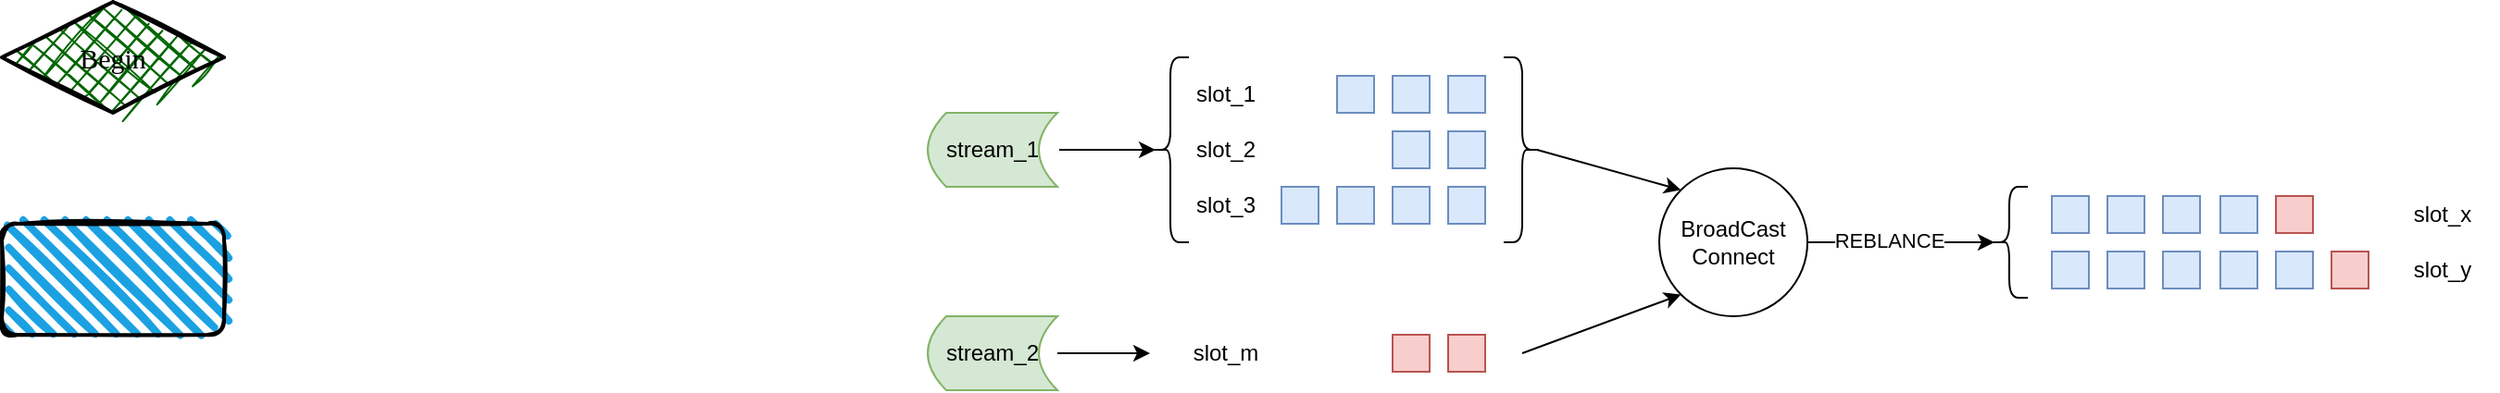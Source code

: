 <mxfile version="15.9.4" type="github">
  <diagram id="C5RBs43oDa-KdzZeNtuy" name="Page-1">
    <mxGraphModel dx="2253" dy="794" grid="1" gridSize="10" guides="1" tooltips="1" connect="1" arrows="1" fold="1" page="1" pageScale="1" pageWidth="827" pageHeight="1169" math="0" shadow="0">
      <root>
        <mxCell id="WIyWlLk6GJQsqaUBKTNV-0" />
        <mxCell id="WIyWlLk6GJQsqaUBKTNV-1" parent="WIyWlLk6GJQsqaUBKTNV-0" />
        <mxCell id="EKbaG_AHK5jS7-pTz9Wg-4" value="" style="rounded=0;whiteSpace=wrap;html=1;fillColor=#dae8fc;strokeColor=#6c8ebf;" vertex="1" parent="WIyWlLk6GJQsqaUBKTNV-1">
          <mxGeometry x="71" y="220" width="20" height="20" as="geometry" />
        </mxCell>
        <mxCell id="EKbaG_AHK5jS7-pTz9Wg-5" value="" style="rounded=0;whiteSpace=wrap;html=1;fillColor=#dae8fc;strokeColor=#6c8ebf;" vertex="1" parent="WIyWlLk6GJQsqaUBKTNV-1">
          <mxGeometry x="101" y="220" width="20" height="20" as="geometry" />
        </mxCell>
        <mxCell id="EKbaG_AHK5jS7-pTz9Wg-6" value="" style="rounded=0;whiteSpace=wrap;html=1;fillColor=#dae8fc;strokeColor=#6c8ebf;" vertex="1" parent="WIyWlLk6GJQsqaUBKTNV-1">
          <mxGeometry x="131" y="220" width="20" height="20" as="geometry" />
        </mxCell>
        <mxCell id="EKbaG_AHK5jS7-pTz9Wg-7" value="" style="rounded=0;whiteSpace=wrap;html=1;fillColor=#dae8fc;strokeColor=#6c8ebf;" vertex="1" parent="WIyWlLk6GJQsqaUBKTNV-1">
          <mxGeometry x="161" y="220" width="20" height="20" as="geometry" />
        </mxCell>
        <mxCell id="EKbaG_AHK5jS7-pTz9Wg-8" value="" style="rounded=0;whiteSpace=wrap;html=1;fillColor=#dae8fc;strokeColor=#6c8ebf;" vertex="1" parent="WIyWlLk6GJQsqaUBKTNV-1">
          <mxGeometry x="161" y="190" width="20" height="20" as="geometry" />
        </mxCell>
        <mxCell id="EKbaG_AHK5jS7-pTz9Wg-9" value="" style="rounded=0;whiteSpace=wrap;html=1;fillColor=#dae8fc;strokeColor=#6c8ebf;" vertex="1" parent="WIyWlLk6GJQsqaUBKTNV-1">
          <mxGeometry x="161" y="160" width="20" height="20" as="geometry" />
        </mxCell>
        <mxCell id="EKbaG_AHK5jS7-pTz9Wg-10" value="" style="rounded=0;whiteSpace=wrap;html=1;fillColor=#dae8fc;strokeColor=#6c8ebf;" vertex="1" parent="WIyWlLk6GJQsqaUBKTNV-1">
          <mxGeometry x="131" y="160" width="20" height="20" as="geometry" />
        </mxCell>
        <mxCell id="EKbaG_AHK5jS7-pTz9Wg-11" value="" style="rounded=0;whiteSpace=wrap;html=1;fillColor=#dae8fc;strokeColor=#6c8ebf;" vertex="1" parent="WIyWlLk6GJQsqaUBKTNV-1">
          <mxGeometry x="131" y="190" width="20" height="20" as="geometry" />
        </mxCell>
        <mxCell id="EKbaG_AHK5jS7-pTz9Wg-12" value="" style="rounded=0;whiteSpace=wrap;html=1;fillColor=#dae8fc;strokeColor=#6c8ebf;" vertex="1" parent="WIyWlLk6GJQsqaUBKTNV-1">
          <mxGeometry x="101" y="160" width="20" height="20" as="geometry" />
        </mxCell>
        <mxCell id="EKbaG_AHK5jS7-pTz9Wg-13" value="slot_1" style="text;html=1;strokeColor=none;fillColor=none;align=center;verticalAlign=middle;whiteSpace=wrap;rounded=0;" vertex="1" parent="WIyWlLk6GJQsqaUBKTNV-1">
          <mxGeometry x="11" y="155" width="60" height="30" as="geometry" />
        </mxCell>
        <mxCell id="EKbaG_AHK5jS7-pTz9Wg-14" value="slot_2" style="text;html=1;strokeColor=none;fillColor=none;align=center;verticalAlign=middle;whiteSpace=wrap;rounded=0;" vertex="1" parent="WIyWlLk6GJQsqaUBKTNV-1">
          <mxGeometry x="11" y="185" width="60" height="30" as="geometry" />
        </mxCell>
        <mxCell id="EKbaG_AHK5jS7-pTz9Wg-15" value="slot_3" style="text;html=1;strokeColor=none;fillColor=none;align=center;verticalAlign=middle;whiteSpace=wrap;rounded=0;" vertex="1" parent="WIyWlLk6GJQsqaUBKTNV-1">
          <mxGeometry x="11" y="215" width="60" height="30" as="geometry" />
        </mxCell>
        <mxCell id="EKbaG_AHK5jS7-pTz9Wg-16" value="" style="shape=curlyBracket;whiteSpace=wrap;html=1;rounded=1;flipH=1;" vertex="1" parent="WIyWlLk6GJQsqaUBKTNV-1">
          <mxGeometry x="191" y="150" width="20" height="100" as="geometry" />
        </mxCell>
        <mxCell id="EKbaG_AHK5jS7-pTz9Wg-17" value="" style="rounded=0;whiteSpace=wrap;html=1;fillColor=#f8cecc;strokeColor=#b85450;" vertex="1" parent="WIyWlLk6GJQsqaUBKTNV-1">
          <mxGeometry x="131" y="300" width="20" height="20" as="geometry" />
        </mxCell>
        <mxCell id="EKbaG_AHK5jS7-pTz9Wg-18" value="" style="rounded=0;whiteSpace=wrap;html=1;fillColor=#f8cecc;strokeColor=#b85450;" vertex="1" parent="WIyWlLk6GJQsqaUBKTNV-1">
          <mxGeometry x="161" y="300" width="20" height="20" as="geometry" />
        </mxCell>
        <mxCell id="EKbaG_AHK5jS7-pTz9Wg-20" value="BroadCast&lt;br&gt;Connect" style="ellipse;whiteSpace=wrap;html=1;aspect=fixed;" vertex="1" parent="WIyWlLk6GJQsqaUBKTNV-1">
          <mxGeometry x="275" y="210" width="80" height="80" as="geometry" />
        </mxCell>
        <mxCell id="EKbaG_AHK5jS7-pTz9Wg-21" value="" style="endArrow=classic;html=1;rounded=0;exitX=0.1;exitY=0.5;exitDx=0;exitDy=0;exitPerimeter=0;entryX=0;entryY=0;entryDx=0;entryDy=0;" edge="1" parent="WIyWlLk6GJQsqaUBKTNV-1" source="EKbaG_AHK5jS7-pTz9Wg-16" target="EKbaG_AHK5jS7-pTz9Wg-20">
          <mxGeometry width="50" height="50" relative="1" as="geometry">
            <mxPoint x="421" y="390" as="sourcePoint" />
            <mxPoint x="471" y="340" as="targetPoint" />
          </mxGeometry>
        </mxCell>
        <mxCell id="EKbaG_AHK5jS7-pTz9Wg-22" value="" style="endArrow=classic;html=1;rounded=0;entryX=0;entryY=1;entryDx=0;entryDy=0;" edge="1" parent="WIyWlLk6GJQsqaUBKTNV-1" target="EKbaG_AHK5jS7-pTz9Wg-20">
          <mxGeometry width="50" height="50" relative="1" as="geometry">
            <mxPoint x="201" y="310" as="sourcePoint" />
            <mxPoint x="471" y="340" as="targetPoint" />
          </mxGeometry>
        </mxCell>
        <mxCell id="EKbaG_AHK5jS7-pTz9Wg-23" value="" style="shape=curlyBracket;whiteSpace=wrap;html=1;rounded=1;" vertex="1" parent="WIyWlLk6GJQsqaUBKTNV-1">
          <mxGeometry x="454" y="220" width="20" height="60" as="geometry" />
        </mxCell>
        <mxCell id="EKbaG_AHK5jS7-pTz9Wg-24" value="" style="endArrow=classic;html=1;rounded=0;exitX=1;exitY=0.5;exitDx=0;exitDy=0;entryX=0.1;entryY=0.5;entryDx=0;entryDy=0;entryPerimeter=0;" edge="1" parent="WIyWlLk6GJQsqaUBKTNV-1" source="EKbaG_AHK5jS7-pTz9Wg-20" target="EKbaG_AHK5jS7-pTz9Wg-23">
          <mxGeometry width="50" height="50" relative="1" as="geometry">
            <mxPoint x="415" y="380" as="sourcePoint" />
            <mxPoint x="465" y="330" as="targetPoint" />
          </mxGeometry>
        </mxCell>
        <mxCell id="EKbaG_AHK5jS7-pTz9Wg-31" value="REBLANCE" style="edgeLabel;html=1;align=center;verticalAlign=middle;resizable=0;points=[];" vertex="1" connectable="0" parent="EKbaG_AHK5jS7-pTz9Wg-24">
          <mxGeometry x="-0.132" y="1" relative="1" as="geometry">
            <mxPoint as="offset" />
          </mxGeometry>
        </mxCell>
        <mxCell id="EKbaG_AHK5jS7-pTz9Wg-26" value="slot_m" style="text;html=1;strokeColor=none;fillColor=none;align=center;verticalAlign=middle;whiteSpace=wrap;rounded=0;" vertex="1" parent="WIyWlLk6GJQsqaUBKTNV-1">
          <mxGeometry x="11" y="295" width="60" height="30" as="geometry" />
        </mxCell>
        <mxCell id="EKbaG_AHK5jS7-pTz9Wg-27" value="" style="rounded=0;whiteSpace=wrap;html=1;fillColor=#dae8fc;strokeColor=#6c8ebf;" vertex="1" parent="WIyWlLk6GJQsqaUBKTNV-1">
          <mxGeometry x="487" y="225" width="20" height="20" as="geometry" />
        </mxCell>
        <mxCell id="EKbaG_AHK5jS7-pTz9Wg-28" value="" style="rounded=0;whiteSpace=wrap;html=1;fillColor=#dae8fc;strokeColor=#6c8ebf;" vertex="1" parent="WIyWlLk6GJQsqaUBKTNV-1">
          <mxGeometry x="517" y="225" width="20" height="20" as="geometry" />
        </mxCell>
        <mxCell id="EKbaG_AHK5jS7-pTz9Wg-29" value="" style="rounded=0;whiteSpace=wrap;html=1;fillColor=#dae8fc;strokeColor=#6c8ebf;" vertex="1" parent="WIyWlLk6GJQsqaUBKTNV-1">
          <mxGeometry x="547" y="225" width="20" height="20" as="geometry" />
        </mxCell>
        <mxCell id="EKbaG_AHK5jS7-pTz9Wg-32" value="" style="rounded=0;whiteSpace=wrap;html=1;fillColor=#dae8fc;strokeColor=#6c8ebf;" vertex="1" parent="WIyWlLk6GJQsqaUBKTNV-1">
          <mxGeometry x="487" y="255" width="20" height="20" as="geometry" />
        </mxCell>
        <mxCell id="EKbaG_AHK5jS7-pTz9Wg-33" value="" style="rounded=0;whiteSpace=wrap;html=1;fillColor=#dae8fc;strokeColor=#6c8ebf;" vertex="1" parent="WIyWlLk6GJQsqaUBKTNV-1">
          <mxGeometry x="517" y="255" width="20" height="20" as="geometry" />
        </mxCell>
        <mxCell id="EKbaG_AHK5jS7-pTz9Wg-34" value="" style="rounded=0;whiteSpace=wrap;html=1;fillColor=#dae8fc;strokeColor=#6c8ebf;" vertex="1" parent="WIyWlLk6GJQsqaUBKTNV-1">
          <mxGeometry x="547" y="255" width="20" height="20" as="geometry" />
        </mxCell>
        <mxCell id="EKbaG_AHK5jS7-pTz9Wg-35" value="" style="rounded=0;whiteSpace=wrap;html=1;fillColor=#dae8fc;strokeColor=#6c8ebf;" vertex="1" parent="WIyWlLk6GJQsqaUBKTNV-1">
          <mxGeometry x="578" y="225" width="20" height="20" as="geometry" />
        </mxCell>
        <mxCell id="EKbaG_AHK5jS7-pTz9Wg-38" value="" style="rounded=0;whiteSpace=wrap;html=1;fillColor=#dae8fc;strokeColor=#6c8ebf;" vertex="1" parent="WIyWlLk6GJQsqaUBKTNV-1">
          <mxGeometry x="578" y="255" width="20" height="20" as="geometry" />
        </mxCell>
        <mxCell id="EKbaG_AHK5jS7-pTz9Wg-39" value="" style="rounded=0;whiteSpace=wrap;html=1;fillColor=#dae8fc;strokeColor=#6c8ebf;" vertex="1" parent="WIyWlLk6GJQsqaUBKTNV-1">
          <mxGeometry x="608" y="255" width="20" height="20" as="geometry" />
        </mxCell>
        <mxCell id="EKbaG_AHK5jS7-pTz9Wg-40" value="" style="rounded=0;whiteSpace=wrap;html=1;fillColor=#f8cecc;strokeColor=#b85450;" vertex="1" parent="WIyWlLk6GJQsqaUBKTNV-1">
          <mxGeometry x="608" y="225" width="20" height="20" as="geometry" />
        </mxCell>
        <mxCell id="EKbaG_AHK5jS7-pTz9Wg-41" value="" style="rounded=0;whiteSpace=wrap;html=1;fillColor=#f8cecc;strokeColor=#b85450;" vertex="1" parent="WIyWlLk6GJQsqaUBKTNV-1">
          <mxGeometry x="638" y="255" width="20" height="20" as="geometry" />
        </mxCell>
        <mxCell id="EKbaG_AHK5jS7-pTz9Wg-42" value="slot_x" style="text;html=1;strokeColor=none;fillColor=none;align=center;verticalAlign=middle;whiteSpace=wrap;rounded=0;" vertex="1" parent="WIyWlLk6GJQsqaUBKTNV-1">
          <mxGeometry x="668" y="220" width="60" height="30" as="geometry" />
        </mxCell>
        <mxCell id="EKbaG_AHK5jS7-pTz9Wg-43" value="slot_y" style="text;html=1;strokeColor=none;fillColor=none;align=center;verticalAlign=middle;whiteSpace=wrap;rounded=0;" vertex="1" parent="WIyWlLk6GJQsqaUBKTNV-1">
          <mxGeometry x="668" y="250" width="60" height="30" as="geometry" />
        </mxCell>
        <mxCell id="EKbaG_AHK5jS7-pTz9Wg-44" value="" style="shape=curlyBracket;whiteSpace=wrap;html=1;rounded=1;" vertex="1" parent="WIyWlLk6GJQsqaUBKTNV-1">
          <mxGeometry x="1" y="150" width="20" height="100" as="geometry" />
        </mxCell>
        <mxCell id="EKbaG_AHK5jS7-pTz9Wg-45" value="" style="endArrow=classic;html=1;rounded=0;entryX=0.1;entryY=0.5;entryDx=0;entryDy=0;entryPerimeter=0;" edge="1" parent="WIyWlLk6GJQsqaUBKTNV-1" target="EKbaG_AHK5jS7-pTz9Wg-44">
          <mxGeometry width="50" height="50" relative="1" as="geometry">
            <mxPoint x="-49" y="200" as="sourcePoint" />
            <mxPoint x="461" y="280" as="targetPoint" />
          </mxGeometry>
        </mxCell>
        <mxCell id="EKbaG_AHK5jS7-pTz9Wg-46" value="" style="endArrow=classic;html=1;rounded=0;" edge="1" parent="WIyWlLk6GJQsqaUBKTNV-1">
          <mxGeometry width="50" height="50" relative="1" as="geometry">
            <mxPoint x="-50" y="310" as="sourcePoint" />
            <mxPoint y="310" as="targetPoint" />
          </mxGeometry>
        </mxCell>
        <mxCell id="EKbaG_AHK5jS7-pTz9Wg-47" value="stream_1" style="shape=dataStorage;whiteSpace=wrap;html=1;fixedSize=1;size=10;fillColor=#d5e8d4;strokeColor=#82b366;" vertex="1" parent="WIyWlLk6GJQsqaUBKTNV-1">
          <mxGeometry x="-120" y="180" width="70" height="40" as="geometry" />
        </mxCell>
        <mxCell id="EKbaG_AHK5jS7-pTz9Wg-48" value="stream_2" style="shape=dataStorage;whiteSpace=wrap;html=1;fixedSize=1;size=10;fillColor=#d5e8d4;strokeColor=#82b366;" vertex="1" parent="WIyWlLk6GJQsqaUBKTNV-1">
          <mxGeometry x="-120" y="290" width="70" height="40" as="geometry" />
        </mxCell>
        <mxCell id="EKbaG_AHK5jS7-pTz9Wg-49" value="&lt;p&gt;&lt;font face=&quot;Comic Sans MS&quot; style=&quot;font-size: 15px&quot;&gt;Begin&lt;/font&gt;&lt;/p&gt;" style="rhombus;whiteSpace=wrap;html=1;strokeWidth=2;fillWeight=-1;hachureGap=8;fillStyle=cross-hatch;fillColor=#006600;sketch=1;" vertex="1" parent="WIyWlLk6GJQsqaUBKTNV-1">
          <mxGeometry x="-620" y="120" width="120" height="60" as="geometry" />
        </mxCell>
        <mxCell id="EKbaG_AHK5jS7-pTz9Wg-52" value="" style="rounded=1;whiteSpace=wrap;html=1;strokeWidth=2;fillWeight=4;hachureGap=8;hachureAngle=45;fillColor=#1ba1e2;sketch=1;fontFamily=Comic Sans MS;fontSize=15;" vertex="1" parent="WIyWlLk6GJQsqaUBKTNV-1">
          <mxGeometry x="-620" y="240" width="120" height="60" as="geometry" />
        </mxCell>
      </root>
    </mxGraphModel>
  </diagram>
</mxfile>
